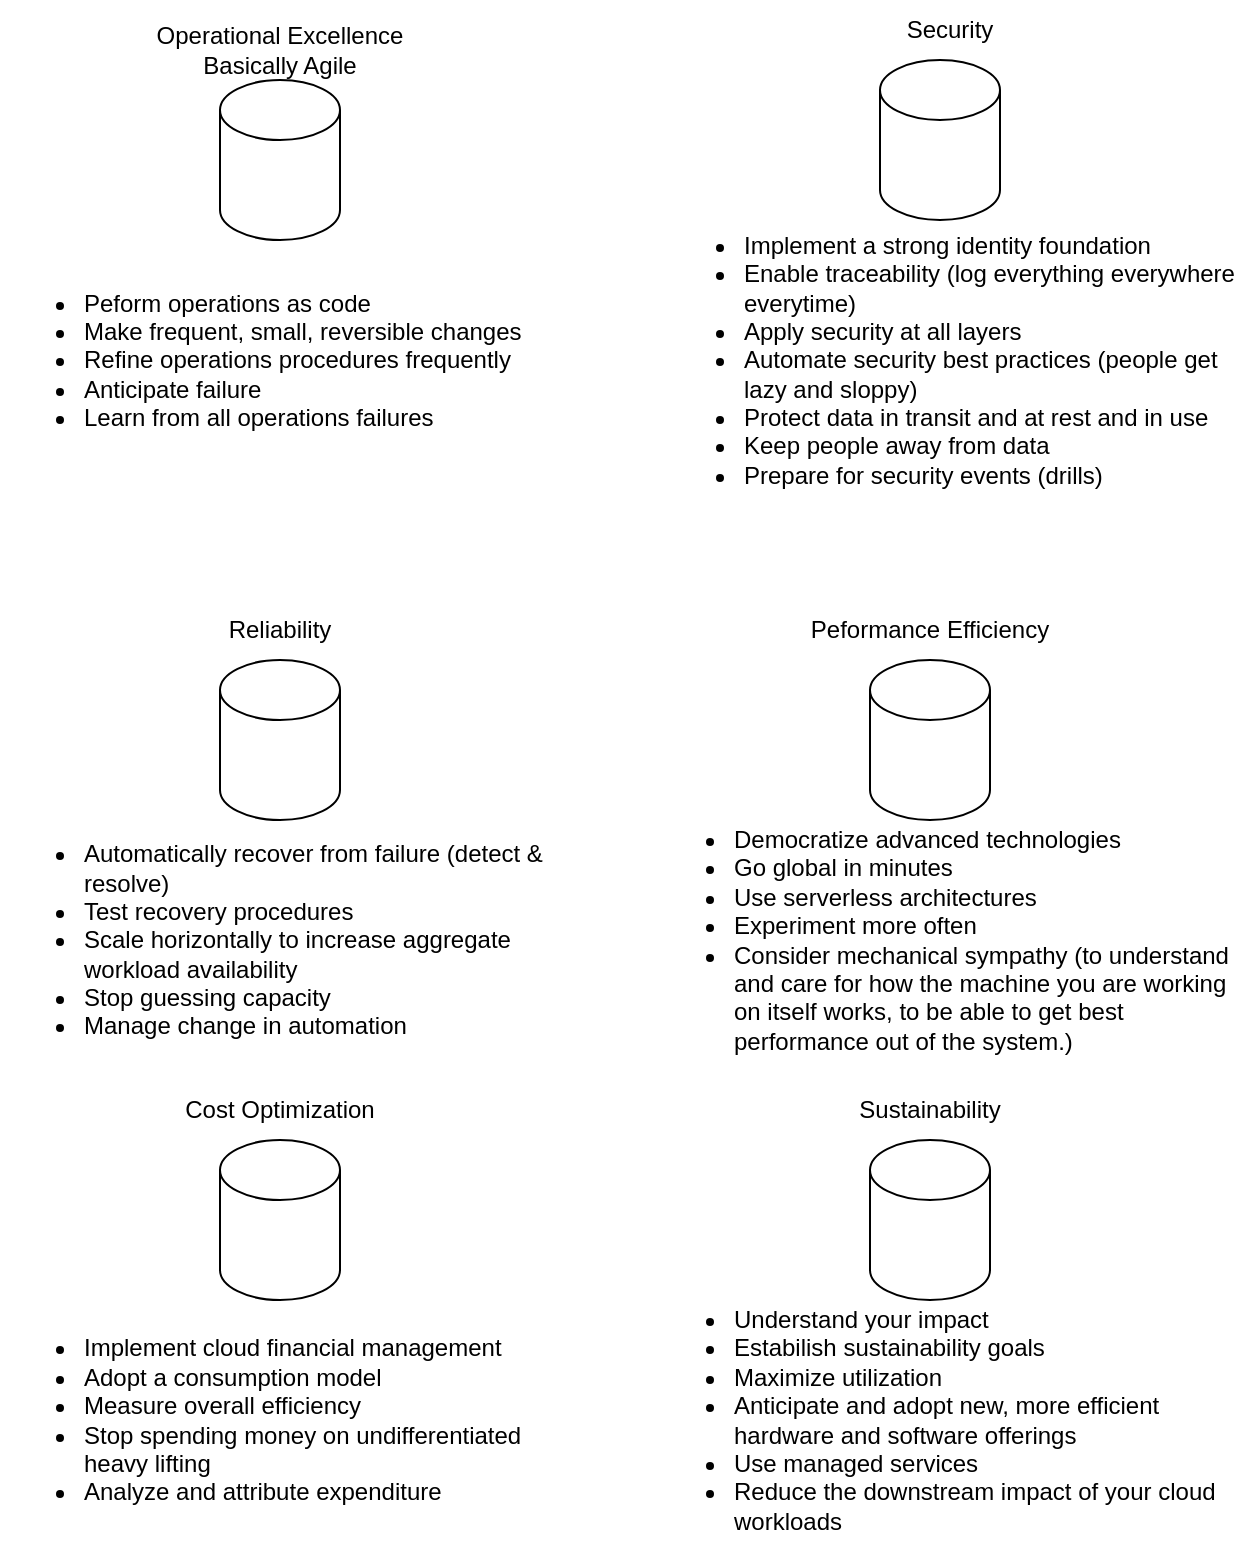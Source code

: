 <mxfile version="16.6.4" type="github">
  <diagram id="xmaqt17tgNOwf9zprtV2" name="Page-1">
    <mxGraphModel dx="1203" dy="1163" grid="1" gridSize="10" guides="1" tooltips="1" connect="1" arrows="1" fold="1" page="1" pageScale="1" pageWidth="1654" pageHeight="1169" math="0" shadow="0">
      <root>
        <mxCell id="0" />
        <mxCell id="1" parent="0" />
        <mxCell id="1z-eUvZMrxqd18fdSBQd-1" value="" style="shape=cylinder3;whiteSpace=wrap;html=1;boundedLbl=1;backgroundOutline=1;size=15;" vertex="1" parent="1">
          <mxGeometry x="250" y="240" width="60" height="80" as="geometry" />
        </mxCell>
        <mxCell id="1z-eUvZMrxqd18fdSBQd-2" value="&lt;ul&gt;&lt;li&gt;Peform operations as code&lt;/li&gt;&lt;li&gt;Make frequent, small, reversible changes&lt;/li&gt;&lt;li&gt;Refine operations procedures frequently&lt;/li&gt;&lt;li&gt;Anticipate failure&lt;/li&gt;&lt;li&gt;Learn from all operations failures&lt;/li&gt;&lt;/ul&gt;" style="text;html=1;strokeColor=none;fillColor=none;align=left;verticalAlign=middle;whiteSpace=wrap;rounded=0;" vertex="1" parent="1">
          <mxGeometry x="140" y="310" width="290" height="140" as="geometry" />
        </mxCell>
        <mxCell id="1z-eUvZMrxqd18fdSBQd-3" value="" style="shape=cylinder3;whiteSpace=wrap;html=1;boundedLbl=1;backgroundOutline=1;size=15;" vertex="1" parent="1">
          <mxGeometry x="580" y="230" width="60" height="80" as="geometry" />
        </mxCell>
        <mxCell id="1z-eUvZMrxqd18fdSBQd-4" value="&lt;ul&gt;&lt;li&gt;&lt;span&gt;Implement a strong identity foundation&lt;/span&gt;&lt;/li&gt;&lt;li&gt;Enable traceability (log everything everywhere everytime)&lt;/li&gt;&lt;li&gt;Apply security at all layers&lt;/li&gt;&lt;li&gt;Automate security best practices (people get lazy and sloppy)&lt;/li&gt;&lt;li&gt;Protect data in transit and at rest and in use&lt;/li&gt;&lt;li&gt;Keep people away from data&lt;/li&gt;&lt;li&gt;Prepare for security events (drills)&lt;/li&gt;&lt;/ul&gt;" style="text;html=1;strokeColor=none;fillColor=none;align=left;verticalAlign=middle;whiteSpace=wrap;rounded=0;" vertex="1" parent="1">
          <mxGeometry x="470" y="310" width="290" height="140" as="geometry" />
        </mxCell>
        <mxCell id="1z-eUvZMrxqd18fdSBQd-5" value="&lt;div&gt;&lt;span&gt;Operational Excellence&lt;/span&gt;&lt;/div&gt;&lt;div&gt;&lt;span&gt;Basically Agile&lt;/span&gt;&lt;/div&gt;" style="text;html=1;strokeColor=none;fillColor=none;align=center;verticalAlign=middle;whiteSpace=wrap;rounded=0;" vertex="1" parent="1">
          <mxGeometry x="180" y="210" width="200" height="30" as="geometry" />
        </mxCell>
        <mxCell id="1z-eUvZMrxqd18fdSBQd-7" value="&lt;div&gt;&lt;span&gt;Security&lt;/span&gt;&lt;/div&gt;" style="text;html=1;strokeColor=none;fillColor=none;align=center;verticalAlign=middle;whiteSpace=wrap;rounded=0;" vertex="1" parent="1">
          <mxGeometry x="515" y="200" width="200" height="30" as="geometry" />
        </mxCell>
        <mxCell id="1z-eUvZMrxqd18fdSBQd-8" value="" style="shape=cylinder3;whiteSpace=wrap;html=1;boundedLbl=1;backgroundOutline=1;size=15;" vertex="1" parent="1">
          <mxGeometry x="250" y="530" width="60" height="80" as="geometry" />
        </mxCell>
        <mxCell id="1z-eUvZMrxqd18fdSBQd-9" value="&lt;ul&gt;&lt;li&gt;Automatically recover from failure (detect &amp;amp; resolve)&lt;/li&gt;&lt;li&gt;Test recovery procedures&lt;/li&gt;&lt;li&gt;Scale horizontally to increase aggregate workload availability&lt;/li&gt;&lt;li&gt;Stop guessing capacity&lt;/li&gt;&lt;li&gt;Manage change in automation&lt;/li&gt;&lt;/ul&gt;" style="text;html=1;strokeColor=none;fillColor=none;align=left;verticalAlign=middle;whiteSpace=wrap;rounded=0;" vertex="1" parent="1">
          <mxGeometry x="140" y="600" width="290" height="140" as="geometry" />
        </mxCell>
        <mxCell id="1z-eUvZMrxqd18fdSBQd-10" value="&lt;div&gt;Reliability&lt;/div&gt;" style="text;html=1;strokeColor=none;fillColor=none;align=center;verticalAlign=middle;whiteSpace=wrap;rounded=0;" vertex="1" parent="1">
          <mxGeometry x="180" y="500" width="200" height="30" as="geometry" />
        </mxCell>
        <mxCell id="1z-eUvZMrxqd18fdSBQd-11" value="" style="shape=cylinder3;whiteSpace=wrap;html=1;boundedLbl=1;backgroundOutline=1;size=15;" vertex="1" parent="1">
          <mxGeometry x="575" y="530" width="60" height="80" as="geometry" />
        </mxCell>
        <mxCell id="1z-eUvZMrxqd18fdSBQd-12" value="&lt;ul&gt;&lt;li&gt;Democratize advanced technologies&lt;/li&gt;&lt;li&gt;Go global in minutes&lt;/li&gt;&lt;li&gt;Use serverless architectures&lt;/li&gt;&lt;li&gt;Experiment more often&lt;/li&gt;&lt;li&gt;Consider mechanical sympathy (to understand and care for how the machine you are working on itself works, to be able to get best performance out of the system.)&lt;/li&gt;&lt;/ul&gt;" style="text;html=1;strokeColor=none;fillColor=none;align=left;verticalAlign=middle;whiteSpace=wrap;rounded=0;" vertex="1" parent="1">
          <mxGeometry x="465" y="600" width="290" height="140" as="geometry" />
        </mxCell>
        <mxCell id="1z-eUvZMrxqd18fdSBQd-13" value="&lt;div&gt;Peformance Efficiency&lt;/div&gt;" style="text;html=1;strokeColor=none;fillColor=none;align=center;verticalAlign=middle;whiteSpace=wrap;rounded=0;" vertex="1" parent="1">
          <mxGeometry x="505" y="500" width="200" height="30" as="geometry" />
        </mxCell>
        <mxCell id="1z-eUvZMrxqd18fdSBQd-15" value="" style="shape=cylinder3;whiteSpace=wrap;html=1;boundedLbl=1;backgroundOutline=1;size=15;" vertex="1" parent="1">
          <mxGeometry x="250" y="770" width="60" height="80" as="geometry" />
        </mxCell>
        <mxCell id="1z-eUvZMrxqd18fdSBQd-16" value="&lt;ul&gt;&lt;li&gt;Implement cloud financial management&lt;/li&gt;&lt;li&gt;Adopt a consumption model&lt;/li&gt;&lt;li&gt;Measure overall efficiency&lt;/li&gt;&lt;li&gt;Stop spending money on undifferentiated heavy lifting&lt;/li&gt;&lt;li&gt;Analyze and attribute expenditure&lt;/li&gt;&lt;/ul&gt;" style="text;html=1;strokeColor=none;fillColor=none;align=left;verticalAlign=middle;whiteSpace=wrap;rounded=0;" vertex="1" parent="1">
          <mxGeometry x="140" y="840" width="290" height="140" as="geometry" />
        </mxCell>
        <mxCell id="1z-eUvZMrxqd18fdSBQd-17" value="&lt;div&gt;Cost Optimization&lt;/div&gt;" style="text;html=1;strokeColor=none;fillColor=none;align=center;verticalAlign=middle;whiteSpace=wrap;rounded=0;" vertex="1" parent="1">
          <mxGeometry x="180" y="740" width="200" height="30" as="geometry" />
        </mxCell>
        <mxCell id="1z-eUvZMrxqd18fdSBQd-18" value="" style="shape=cylinder3;whiteSpace=wrap;html=1;boundedLbl=1;backgroundOutline=1;size=15;" vertex="1" parent="1">
          <mxGeometry x="575" y="770" width="60" height="80" as="geometry" />
        </mxCell>
        <mxCell id="1z-eUvZMrxqd18fdSBQd-19" value="&lt;ul&gt;&lt;li&gt;Understand your impact&lt;/li&gt;&lt;li&gt;Estabilish sustainability goals&lt;/li&gt;&lt;li&gt;Maximize utilization&lt;/li&gt;&lt;li&gt;Anticipate and adopt new, more efficient hardware and software offerings&lt;/li&gt;&lt;li&gt;Use managed services&lt;/li&gt;&lt;li&gt;Reduce the downstream impact of your cloud workloads&lt;/li&gt;&lt;/ul&gt;" style="text;html=1;strokeColor=none;fillColor=none;align=left;verticalAlign=middle;whiteSpace=wrap;rounded=0;" vertex="1" parent="1">
          <mxGeometry x="465" y="840" width="290" height="140" as="geometry" />
        </mxCell>
        <mxCell id="1z-eUvZMrxqd18fdSBQd-20" value="&lt;div&gt;Sustainability&lt;/div&gt;" style="text;html=1;strokeColor=none;fillColor=none;align=center;verticalAlign=middle;whiteSpace=wrap;rounded=0;" vertex="1" parent="1">
          <mxGeometry x="505" y="740" width="200" height="30" as="geometry" />
        </mxCell>
      </root>
    </mxGraphModel>
  </diagram>
</mxfile>
